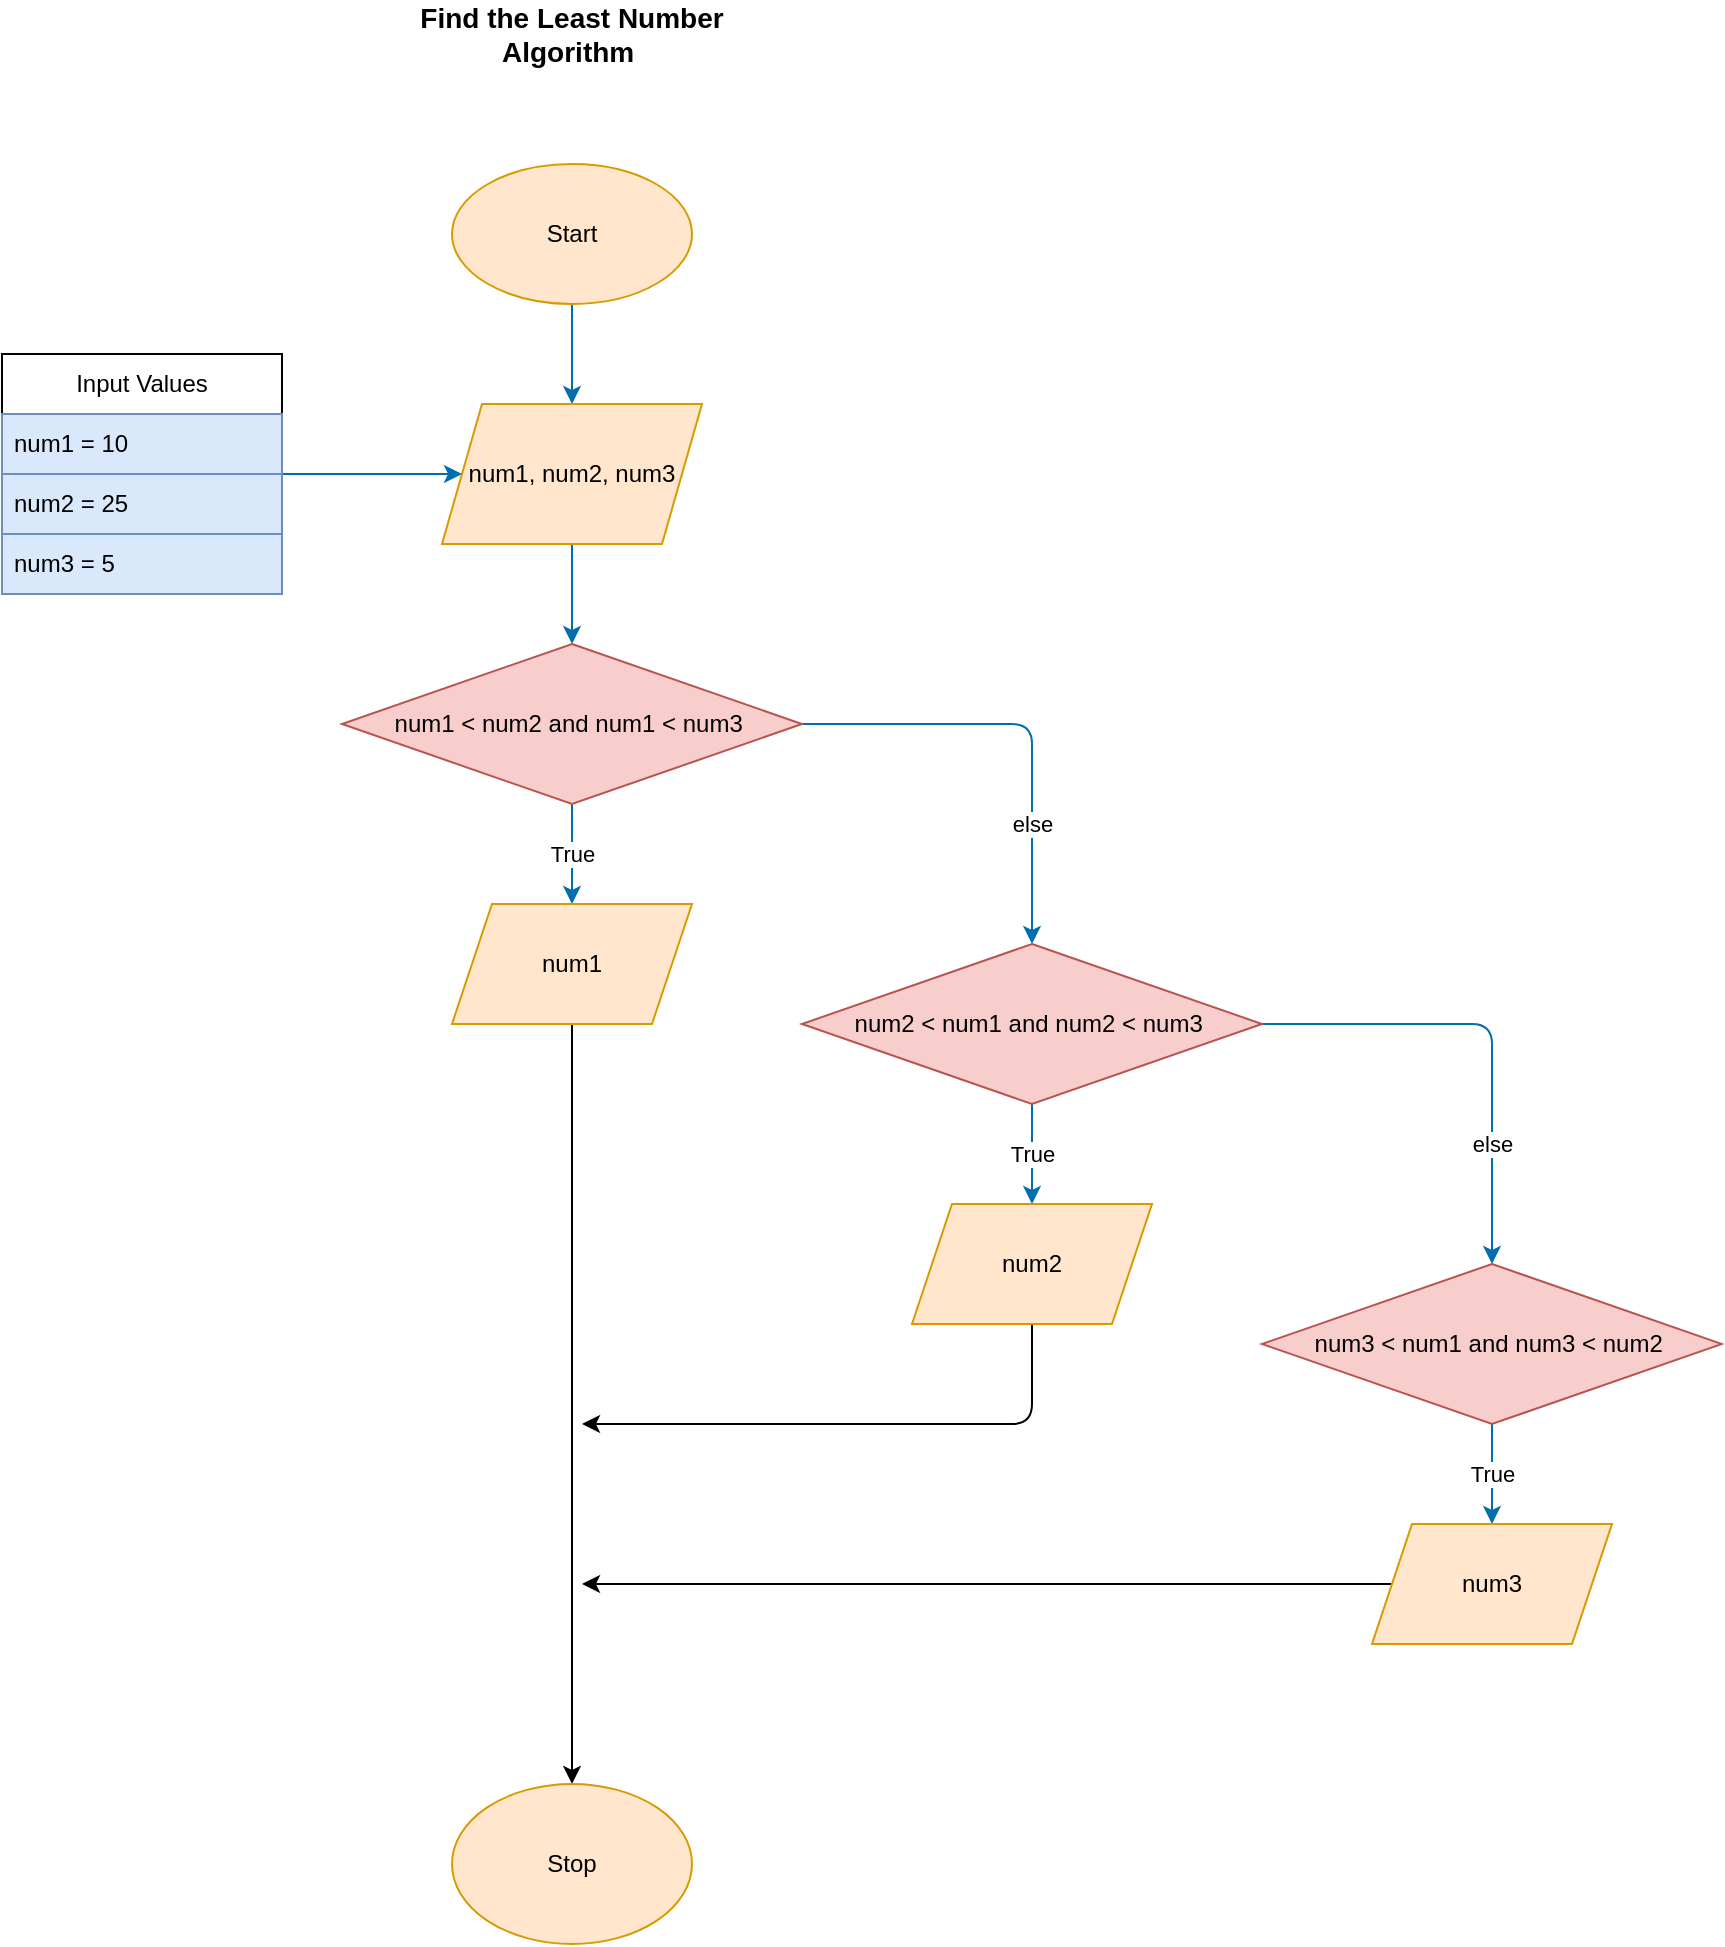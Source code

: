 <mxfile>
    <diagram id="6hr36A3oGd26tOo8IFAF" name="Page-1">
        <mxGraphModel dx="832" dy="563" grid="1" gridSize="10" guides="1" tooltips="1" connect="1" arrows="1" fold="1" page="1" pageScale="1" pageWidth="850" pageHeight="1100" math="0" shadow="0">
            <root>
                <mxCell id="0"/>
                <mxCell id="1" parent="0"/>
                <mxCell id="4" value="" style="edgeStyle=none;html=1;fillColor=#1ba1e2;strokeColor=light-dark(#006EAF,#A8A8FF);" edge="1" parent="1" source="2" target="3">
                    <mxGeometry relative="1" as="geometry"/>
                </mxCell>
                <mxCell id="2" value="Start" style="ellipse;whiteSpace=wrap;html=1;fillColor=#ffe6cc;strokeColor=#d79b00;" vertex="1" parent="1">
                    <mxGeometry x="306" y="120" width="120" height="70" as="geometry"/>
                </mxCell>
                <mxCell id="6" value="" style="edgeStyle=none;html=1;fillColor=#1ba1e2;strokeColor=light-dark(#006EAF,#A8A8FF);" edge="1" parent="1" source="3" target="5">
                    <mxGeometry relative="1" as="geometry"/>
                </mxCell>
                <mxCell id="3" value="num1, num2, num3" style="shape=parallelogram;perimeter=parallelogramPerimeter;whiteSpace=wrap;html=1;fixedSize=1;fillColor=#ffe6cc;strokeColor=#d79b00;" vertex="1" parent="1">
                    <mxGeometry x="301" y="240" width="130" height="70" as="geometry"/>
                </mxCell>
                <mxCell id="12" value="True" style="edgeStyle=none;html=1;exitX=0.5;exitY=1;exitDx=0;exitDy=0;fillColor=#1ba1e2;strokeColor=light-dark(#006EAF,#A8A8FF);" edge="1" parent="1" source="5">
                    <mxGeometry relative="1" as="geometry">
                        <mxPoint x="366" y="490" as="targetPoint"/>
                        <Array as="points"/>
                    </mxGeometry>
                </mxCell>
                <mxCell id="16" style="edgeStyle=none;html=1;exitX=1;exitY=0.5;exitDx=0;exitDy=0;entryX=0.5;entryY=0;entryDx=0;entryDy=0;fillColor=#1ba1e2;strokeColor=light-dark(#006EAF,#A8A8FF);" edge="1" parent="1" source="5" target="15">
                    <mxGeometry relative="1" as="geometry">
                        <Array as="points">
                            <mxPoint x="596" y="400"/>
                        </Array>
                    </mxGeometry>
                </mxCell>
                <mxCell id="17" value="else" style="edgeLabel;html=1;align=center;verticalAlign=middle;resizable=0;points=[];" vertex="1" connectable="0" parent="16">
                    <mxGeometry x="0.401" y="4" relative="1" as="geometry">
                        <mxPoint x="-4" y="7" as="offset"/>
                    </mxGeometry>
                </mxCell>
                <mxCell id="5" value="num1 &amp;lt; num2 and num1 &amp;lt; num3&amp;nbsp;" style="rhombus;whiteSpace=wrap;html=1;fillColor=#f8cecc;strokeColor=#b85450;" vertex="1" parent="1">
                    <mxGeometry x="251" y="360" width="230" height="80" as="geometry"/>
                </mxCell>
                <mxCell id="11" value="" style="edgeStyle=none;html=1;fillColor=#1ba1e2;strokeColor=light-dark(#006EAF,#A8A8FF);" edge="1" parent="1" source="7" target="3">
                    <mxGeometry relative="1" as="geometry"/>
                </mxCell>
                <mxCell id="7" value="Input Values" style="swimlane;fontStyle=0;childLayout=stackLayout;horizontal=1;startSize=30;horizontalStack=0;resizeParent=1;resizeParentMax=0;resizeLast=0;collapsible=1;marginBottom=0;whiteSpace=wrap;html=1;fillColor=light-dark(#FFFFFF,#A8A8FF);" vertex="1" parent="1">
                    <mxGeometry x="81" y="215" width="140" height="120" as="geometry"/>
                </mxCell>
                <mxCell id="8" value="num1 = 10" style="text;strokeColor=#6c8ebf;fillColor=#dae8fc;align=left;verticalAlign=middle;spacingLeft=4;spacingRight=4;overflow=hidden;points=[[0,0.5],[1,0.5]];portConstraint=eastwest;rotatable=0;whiteSpace=wrap;html=1;" vertex="1" parent="7">
                    <mxGeometry y="30" width="140" height="30" as="geometry"/>
                </mxCell>
                <mxCell id="9" value="num2 = 25" style="text;strokeColor=#6c8ebf;fillColor=#dae8fc;align=left;verticalAlign=middle;spacingLeft=4;spacingRight=4;overflow=hidden;points=[[0,0.5],[1,0.5]];portConstraint=eastwest;rotatable=0;whiteSpace=wrap;html=1;" vertex="1" parent="7">
                    <mxGeometry y="60" width="140" height="30" as="geometry"/>
                </mxCell>
                <mxCell id="10" value="num3 = 5" style="text;strokeColor=#6c8ebf;fillColor=#dae8fc;align=left;verticalAlign=middle;spacingLeft=4;spacingRight=4;overflow=hidden;points=[[0,0.5],[1,0.5]];portConstraint=eastwest;rotatable=0;whiteSpace=wrap;html=1;" vertex="1" parent="7">
                    <mxGeometry y="90" width="140" height="30" as="geometry"/>
                </mxCell>
                <mxCell id="26" style="edgeStyle=none;html=1;entryX=0.5;entryY=0;entryDx=0;entryDy=0;strokeColor=light-dark(#000000,#A8A8FF);exitX=0.5;exitY=1;exitDx=0;exitDy=0;" edge="1" parent="1" source="13" target="25">
                    <mxGeometry relative="1" as="geometry">
                        <mxPoint x="371" y="540" as="sourcePoint"/>
                    </mxGeometry>
                </mxCell>
                <mxCell id="13" value="num1" style="shape=parallelogram;perimeter=parallelogramPerimeter;whiteSpace=wrap;html=1;fixedSize=1;fillColor=#ffe6cc;strokeColor=#d79b00;" vertex="1" parent="1">
                    <mxGeometry x="306" y="490" width="120" height="60" as="geometry"/>
                </mxCell>
                <mxCell id="19" value="True" style="edgeStyle=none;html=1;exitX=0.5;exitY=1;exitDx=0;exitDy=0;entryX=0.5;entryY=0;entryDx=0;entryDy=0;fillColor=#1ba1e2;strokeColor=light-dark(#006EAF,#A8A8FF);" edge="1" parent="1" source="15" target="18">
                    <mxGeometry relative="1" as="geometry">
                        <Array as="points">
                            <mxPoint x="596" y="610"/>
                        </Array>
                    </mxGeometry>
                </mxCell>
                <mxCell id="21" style="edgeStyle=none;html=1;exitX=1;exitY=0.5;exitDx=0;exitDy=0;entryX=0.5;entryY=0;entryDx=0;entryDy=0;fillColor=#1ba1e2;strokeColor=light-dark(#006EAF,#A8A8FF);" edge="1" parent="1" source="15" target="20">
                    <mxGeometry relative="1" as="geometry">
                        <Array as="points">
                            <mxPoint x="826" y="550"/>
                        </Array>
                    </mxGeometry>
                </mxCell>
                <mxCell id="22" value="else" style="edgeLabel;html=1;align=center;verticalAlign=middle;resizable=0;points=[];" vertex="1" connectable="0" parent="21">
                    <mxGeometry x="0.589" y="-3" relative="1" as="geometry">
                        <mxPoint x="3" y="-12" as="offset"/>
                    </mxGeometry>
                </mxCell>
                <mxCell id="15" value="num2 &amp;lt; num1 and num2 &amp;lt; num3&amp;nbsp;" style="rhombus;whiteSpace=wrap;html=1;fillColor=#f8cecc;strokeColor=#b85450;" vertex="1" parent="1">
                    <mxGeometry x="481" y="510" width="230" height="80" as="geometry"/>
                </mxCell>
                <mxCell id="30" style="edgeStyle=none;html=1;exitX=0.5;exitY=1;exitDx=0;exitDy=0;strokeColor=light-dark(#000000,#A8A8FF);" edge="1" parent="1" source="18">
                    <mxGeometry relative="1" as="geometry">
                        <mxPoint x="371" y="750" as="targetPoint"/>
                        <Array as="points">
                            <mxPoint x="596" y="750"/>
                        </Array>
                    </mxGeometry>
                </mxCell>
                <mxCell id="18" value="num2" style="shape=parallelogram;perimeter=parallelogramPerimeter;whiteSpace=wrap;html=1;fixedSize=1;fillColor=#ffe6cc;strokeColor=#d79b00;" vertex="1" parent="1">
                    <mxGeometry x="536" y="640" width="120" height="60" as="geometry"/>
                </mxCell>
                <mxCell id="24" value="True" style="edgeStyle=none;html=1;fillColor=#1ba1e2;strokeColor=light-dark(#006EAF,#A8A8FF);" edge="1" parent="1" source="20" target="23">
                    <mxGeometry relative="1" as="geometry"/>
                </mxCell>
                <mxCell id="20" value="num3 &amp;lt; num1 and num3 &amp;lt; num2&amp;nbsp;" style="rhombus;whiteSpace=wrap;html=1;fillColor=#f8cecc;strokeColor=#b85450;" vertex="1" parent="1">
                    <mxGeometry x="711" y="670" width="230" height="80" as="geometry"/>
                </mxCell>
                <mxCell id="29" style="html=1;rounded=0;endArrow=classic;endFill=1;strokeColor=light-dark(#000000,#A8A8FF);" edge="1" parent="1" source="23">
                    <mxGeometry relative="1" as="geometry">
                        <mxPoint x="371" y="830" as="targetPoint"/>
                    </mxGeometry>
                </mxCell>
                <mxCell id="23" value="num3" style="shape=parallelogram;perimeter=parallelogramPerimeter;whiteSpace=wrap;html=1;fixedSize=1;fillColor=#ffe6cc;strokeColor=#d79b00;" vertex="1" parent="1">
                    <mxGeometry x="766" y="800" width="120" height="60" as="geometry"/>
                </mxCell>
                <mxCell id="25" value="Stop" style="ellipse;whiteSpace=wrap;html=1;fillColor=#ffe6cc;strokeColor=#d79b00;" vertex="1" parent="1">
                    <mxGeometry x="306" y="930" width="120" height="80" as="geometry"/>
                </mxCell>
                <mxCell id="33" value="&lt;font style=&quot;color: light-dark(rgb(0, 0, 0), rgb(168, 168, 255));&quot;&gt;Find the Least Number Algorithm&amp;nbsp;&lt;/font&gt;" style="text;html=1;align=center;verticalAlign=middle;whiteSpace=wrap;rounded=0;fontStyle=1;fontSize=14;" vertex="1" parent="1">
                    <mxGeometry x="286" y="40" width="160" height="30" as="geometry"/>
                </mxCell>
            </root>
        </mxGraphModel>
    </diagram>
</mxfile>